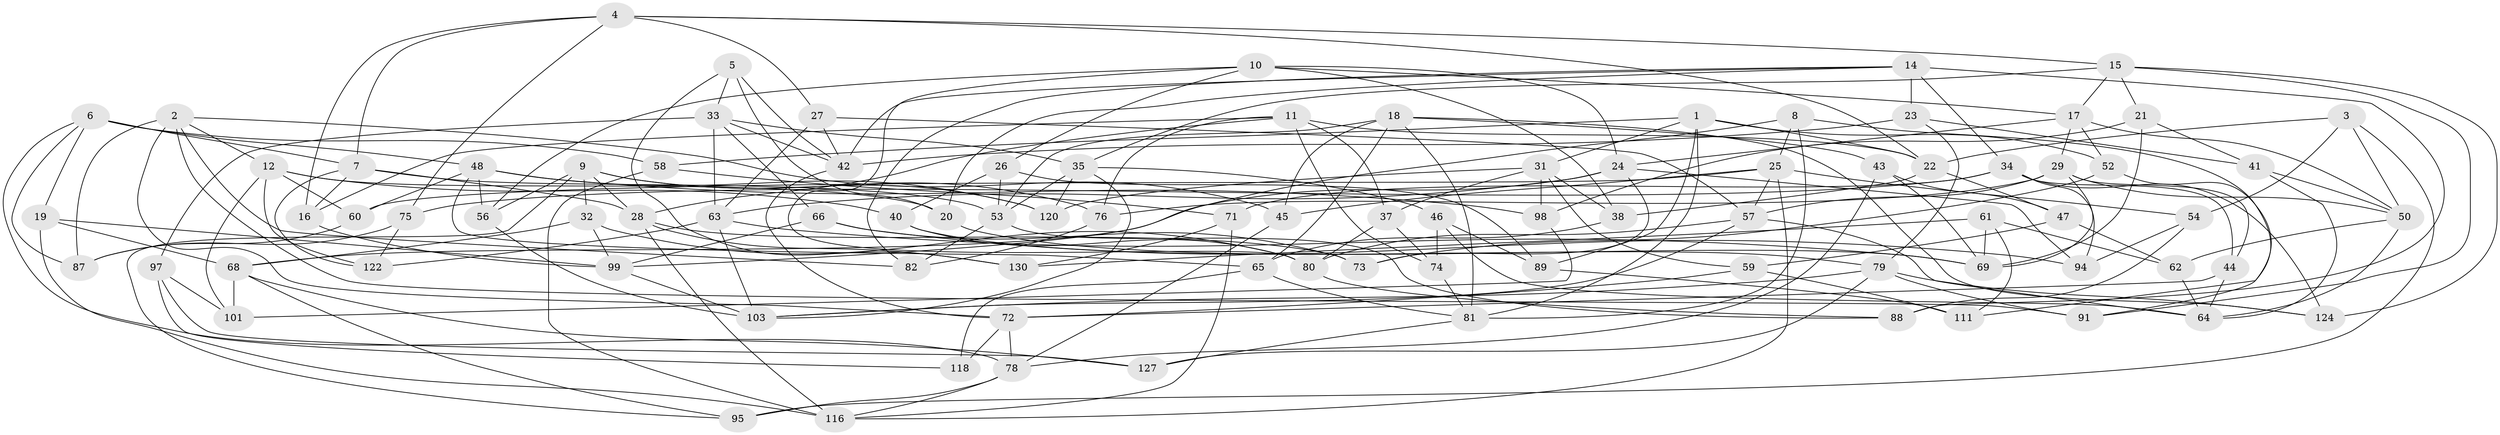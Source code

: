 // Generated by graph-tools (version 1.1) at 2025/52/02/27/25 19:52:32]
// undirected, 91 vertices, 221 edges
graph export_dot {
graph [start="1"]
  node [color=gray90,style=filled];
  1 [super="+113"];
  2 [super="+51"];
  3;
  4 [super="+13"];
  5;
  6 [super="+70"];
  7 [super="+107"];
  8;
  9 [super="+115"];
  10 [super="+126"];
  11 [super="+112"];
  12 [super="+39"];
  14 [super="+49"];
  15 [super="+128"];
  16;
  17 [super="+67"];
  18 [super="+129"];
  19;
  20;
  21;
  22 [super="+93"];
  23;
  24 [super="+30"];
  25 [super="+36"];
  26;
  27;
  28 [super="+102"];
  29 [super="+96"];
  31 [super="+104"];
  32;
  33 [super="+114"];
  34 [super="+55"];
  35 [super="+125"];
  37;
  38;
  40;
  41;
  42 [super="+85"];
  43;
  44;
  45;
  46;
  47;
  48 [super="+77"];
  50 [super="+92"];
  52;
  53 [super="+106"];
  54;
  56;
  57 [super="+121"];
  58;
  59;
  60;
  61;
  62;
  63 [super="+105"];
  64 [super="+100"];
  65 [super="+84"];
  66;
  68 [super="+86"];
  69 [super="+110"];
  71;
  72 [super="+119"];
  73;
  74;
  75;
  76;
  78 [super="+83"];
  79 [super="+108"];
  80 [super="+131"];
  81 [super="+90"];
  82;
  87;
  88;
  89;
  91;
  94;
  95;
  97;
  98;
  99 [super="+109"];
  101;
  103 [super="+117"];
  111;
  116 [super="+123"];
  118;
  120;
  122;
  124;
  127;
  130;
  1 -- 58;
  1 -- 31;
  1 -- 89;
  1 -- 52;
  1 -- 81;
  1 -- 22;
  2 -- 82;
  2 -- 91;
  2 -- 12;
  2 -- 72;
  2 -- 45;
  2 -- 87;
  3 -- 50;
  3 -- 95;
  3 -- 54;
  3 -- 22;
  4 -- 16;
  4 -- 75;
  4 -- 7;
  4 -- 27;
  4 -- 22;
  4 -- 15;
  5 -- 20;
  5 -- 42;
  5 -- 130;
  5 -- 33;
  6 -- 87;
  6 -- 7;
  6 -- 78;
  6 -- 48;
  6 -- 58;
  6 -- 19;
  7 -- 28;
  7 -- 53;
  7 -- 16;
  7 -- 122;
  8 -- 99;
  8 -- 25;
  8 -- 111;
  8 -- 81;
  9 -- 95;
  9 -- 76;
  9 -- 56;
  9 -- 32;
  9 -- 28;
  9 -- 120;
  10 -- 56;
  10 -- 17;
  10 -- 26;
  10 -- 80;
  10 -- 24;
  10 -- 38;
  11 -- 28;
  11 -- 16;
  11 -- 74;
  11 -- 76;
  11 -- 37;
  11 -- 22;
  12 -- 122;
  12 -- 60;
  12 -- 101;
  12 -- 40;
  12 -- 20;
  14 -- 23;
  14 -- 20;
  14 -- 34;
  14 -- 88;
  14 -- 42;
  14 -- 82;
  15 -- 124;
  15 -- 91;
  15 -- 17;
  15 -- 35;
  15 -- 21;
  16 -- 99;
  17 -- 29;
  17 -- 24;
  17 -- 50;
  17 -- 52;
  18 -- 124;
  18 -- 45;
  18 -- 43;
  18 -- 65;
  18 -- 81;
  18 -- 53;
  19 -- 116;
  19 -- 68;
  19 -- 99;
  20 -- 69;
  21 -- 98;
  21 -- 69;
  21 -- 41;
  22 -- 47;
  22 -- 38;
  23 -- 42;
  23 -- 41;
  23 -- 79;
  24 -- 63;
  24 -- 94;
  24 -- 73;
  24 -- 68;
  25 -- 116;
  25 -- 45;
  25 -- 54;
  25 -- 60;
  25 -- 57;
  26 -- 89;
  26 -- 40;
  26 -- 53;
  27 -- 63;
  27 -- 42;
  27 -- 57;
  28 -- 73;
  28 -- 130;
  28 -- 116;
  29 -- 76;
  29 -- 50;
  29 -- 57;
  29 -- 69;
  29 -- 44;
  31 -- 59;
  31 -- 98;
  31 -- 37;
  31 -- 120;
  31 -- 38;
  32 -- 80;
  32 -- 68;
  32 -- 99;
  33 -- 63;
  33 -- 66;
  33 -- 97;
  33 -- 42;
  33 -- 35;
  34 -- 44;
  34 -- 71;
  34 -- 124;
  34 -- 94;
  34 -- 75;
  35 -- 103;
  35 -- 46;
  35 -- 120;
  35 -- 53;
  37 -- 74;
  37 -- 80;
  38 -- 65;
  40 -- 79;
  40 -- 80;
  41 -- 64;
  41 -- 50;
  42 -- 72;
  43 -- 69;
  43 -- 47;
  43 -- 78;
  44 -- 64;
  44 -- 72;
  45 -- 78;
  46 -- 89;
  46 -- 74;
  46 -- 64;
  47 -- 59;
  47 -- 62;
  48 -- 120;
  48 -- 98;
  48 -- 56;
  48 -- 60;
  48 -- 65;
  50 -- 62;
  50 -- 64;
  52 -- 91;
  52 -- 73;
  53 -- 82;
  53 -- 88;
  54 -- 94;
  54 -- 88;
  56 -- 103;
  57 -- 103;
  57 -- 80;
  57 -- 64;
  58 -- 71;
  58 -- 116;
  59 -- 111;
  59 -- 72;
  60 -- 87;
  61 -- 111;
  61 -- 130;
  61 -- 62;
  61 -- 69;
  62 -- 64;
  63 -- 122;
  63 -- 103;
  63 -- 69;
  65 -- 118 [weight=2];
  65 -- 81;
  66 -- 73;
  66 -- 94;
  66 -- 99;
  68 -- 127;
  68 -- 101;
  68 -- 95;
  71 -- 130;
  71 -- 116;
  72 -- 118;
  72 -- 78;
  74 -- 81;
  75 -- 122;
  75 -- 87;
  76 -- 82;
  78 -- 95;
  78 -- 116;
  79 -- 127;
  79 -- 103;
  79 -- 91;
  79 -- 124;
  80 -- 88;
  81 -- 127;
  89 -- 111;
  97 -- 118;
  97 -- 127;
  97 -- 101;
  98 -- 101;
  99 -- 103;
}

